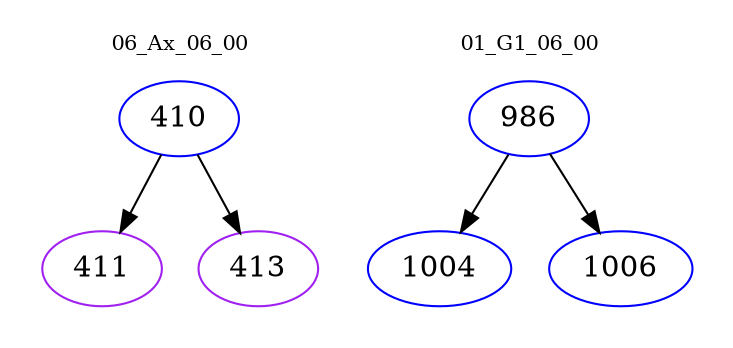 digraph{
subgraph cluster_0 {
color = white
label = "06_Ax_06_00";
fontsize=10;
T0_410 [label="410", color="blue"]
T0_410 -> T0_411 [color="black"]
T0_411 [label="411", color="purple"]
T0_410 -> T0_413 [color="black"]
T0_413 [label="413", color="purple"]
}
subgraph cluster_1 {
color = white
label = "01_G1_06_00";
fontsize=10;
T1_986 [label="986", color="blue"]
T1_986 -> T1_1004 [color="black"]
T1_1004 [label="1004", color="blue"]
T1_986 -> T1_1006 [color="black"]
T1_1006 [label="1006", color="blue"]
}
}
